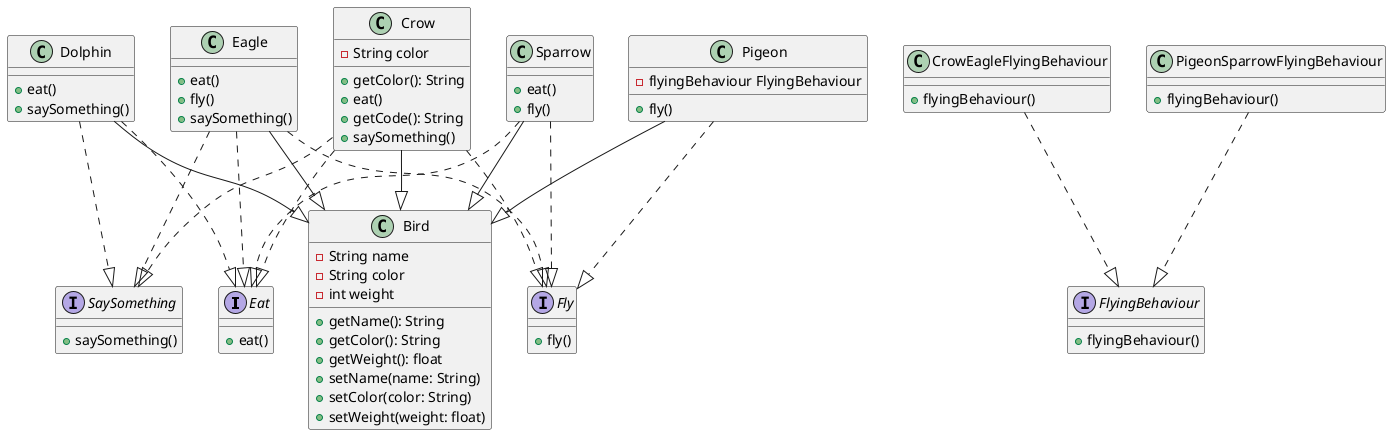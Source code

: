 @startuml

' Interfaces
interface Eat{
    +eat()
}
interface Fly{
    +fly()
}
interface SaySomething{
    +saySomething()
}
interface FlyingBehaviour {
    +flyingBehaviour()
}


' Abstract/Base class
class Bird {
    -String name
    -String color
    -int weight

    +getName(): String
    +getColor(): String
    +getWeight(): float
    +setName(name: String)
    +setColor(color: String)
    +setWeight(weight: float)
}

' Subclass
class Crow {
    -String color
    +getColor(): String
    +eat()
    +getCode(): String
    +saySomething()
}
class Dolphin {
    +eat()
    +saySomething()
}

class Eagle {
    +eat()
    +fly()
    +saySomething()
}

class Pigeon {
    -flyingBehaviour FlyingBehaviour
    +fly()
}

class Sparrow {
    +eat()
    +fly()
}
class CrowEagleFlyingBehaviour {
    +flyingBehaviour()
}

class PigeonSparrowFlyingBehaviour {
    +flyingBehaviour()
}
' Inheritance
Crow --|> Bird
Dolphin --|> Bird
Eagle --|> Bird
Sparrow --|> Bird
Pigeon --|> Bird


' Implements
Crow ..|> Eat
Crow ..|> Fly
Crow ..|> SaySomething

Dolphin ..|> Eat
Dolphin ..|> SaySomething

Eagle ..|> Eat
Eagle ..|> Fly
Eagle ..|> SaySomething

Pigeon ..|> Fly
Sparrow ..|> Eat
Sparrow ..|> Fly

CrowEagleFlyingBehaviour ..|> FlyingBehaviour
PigeonSparrowFlyingBehaviour ..|> FlyingBehaviour


@enduml